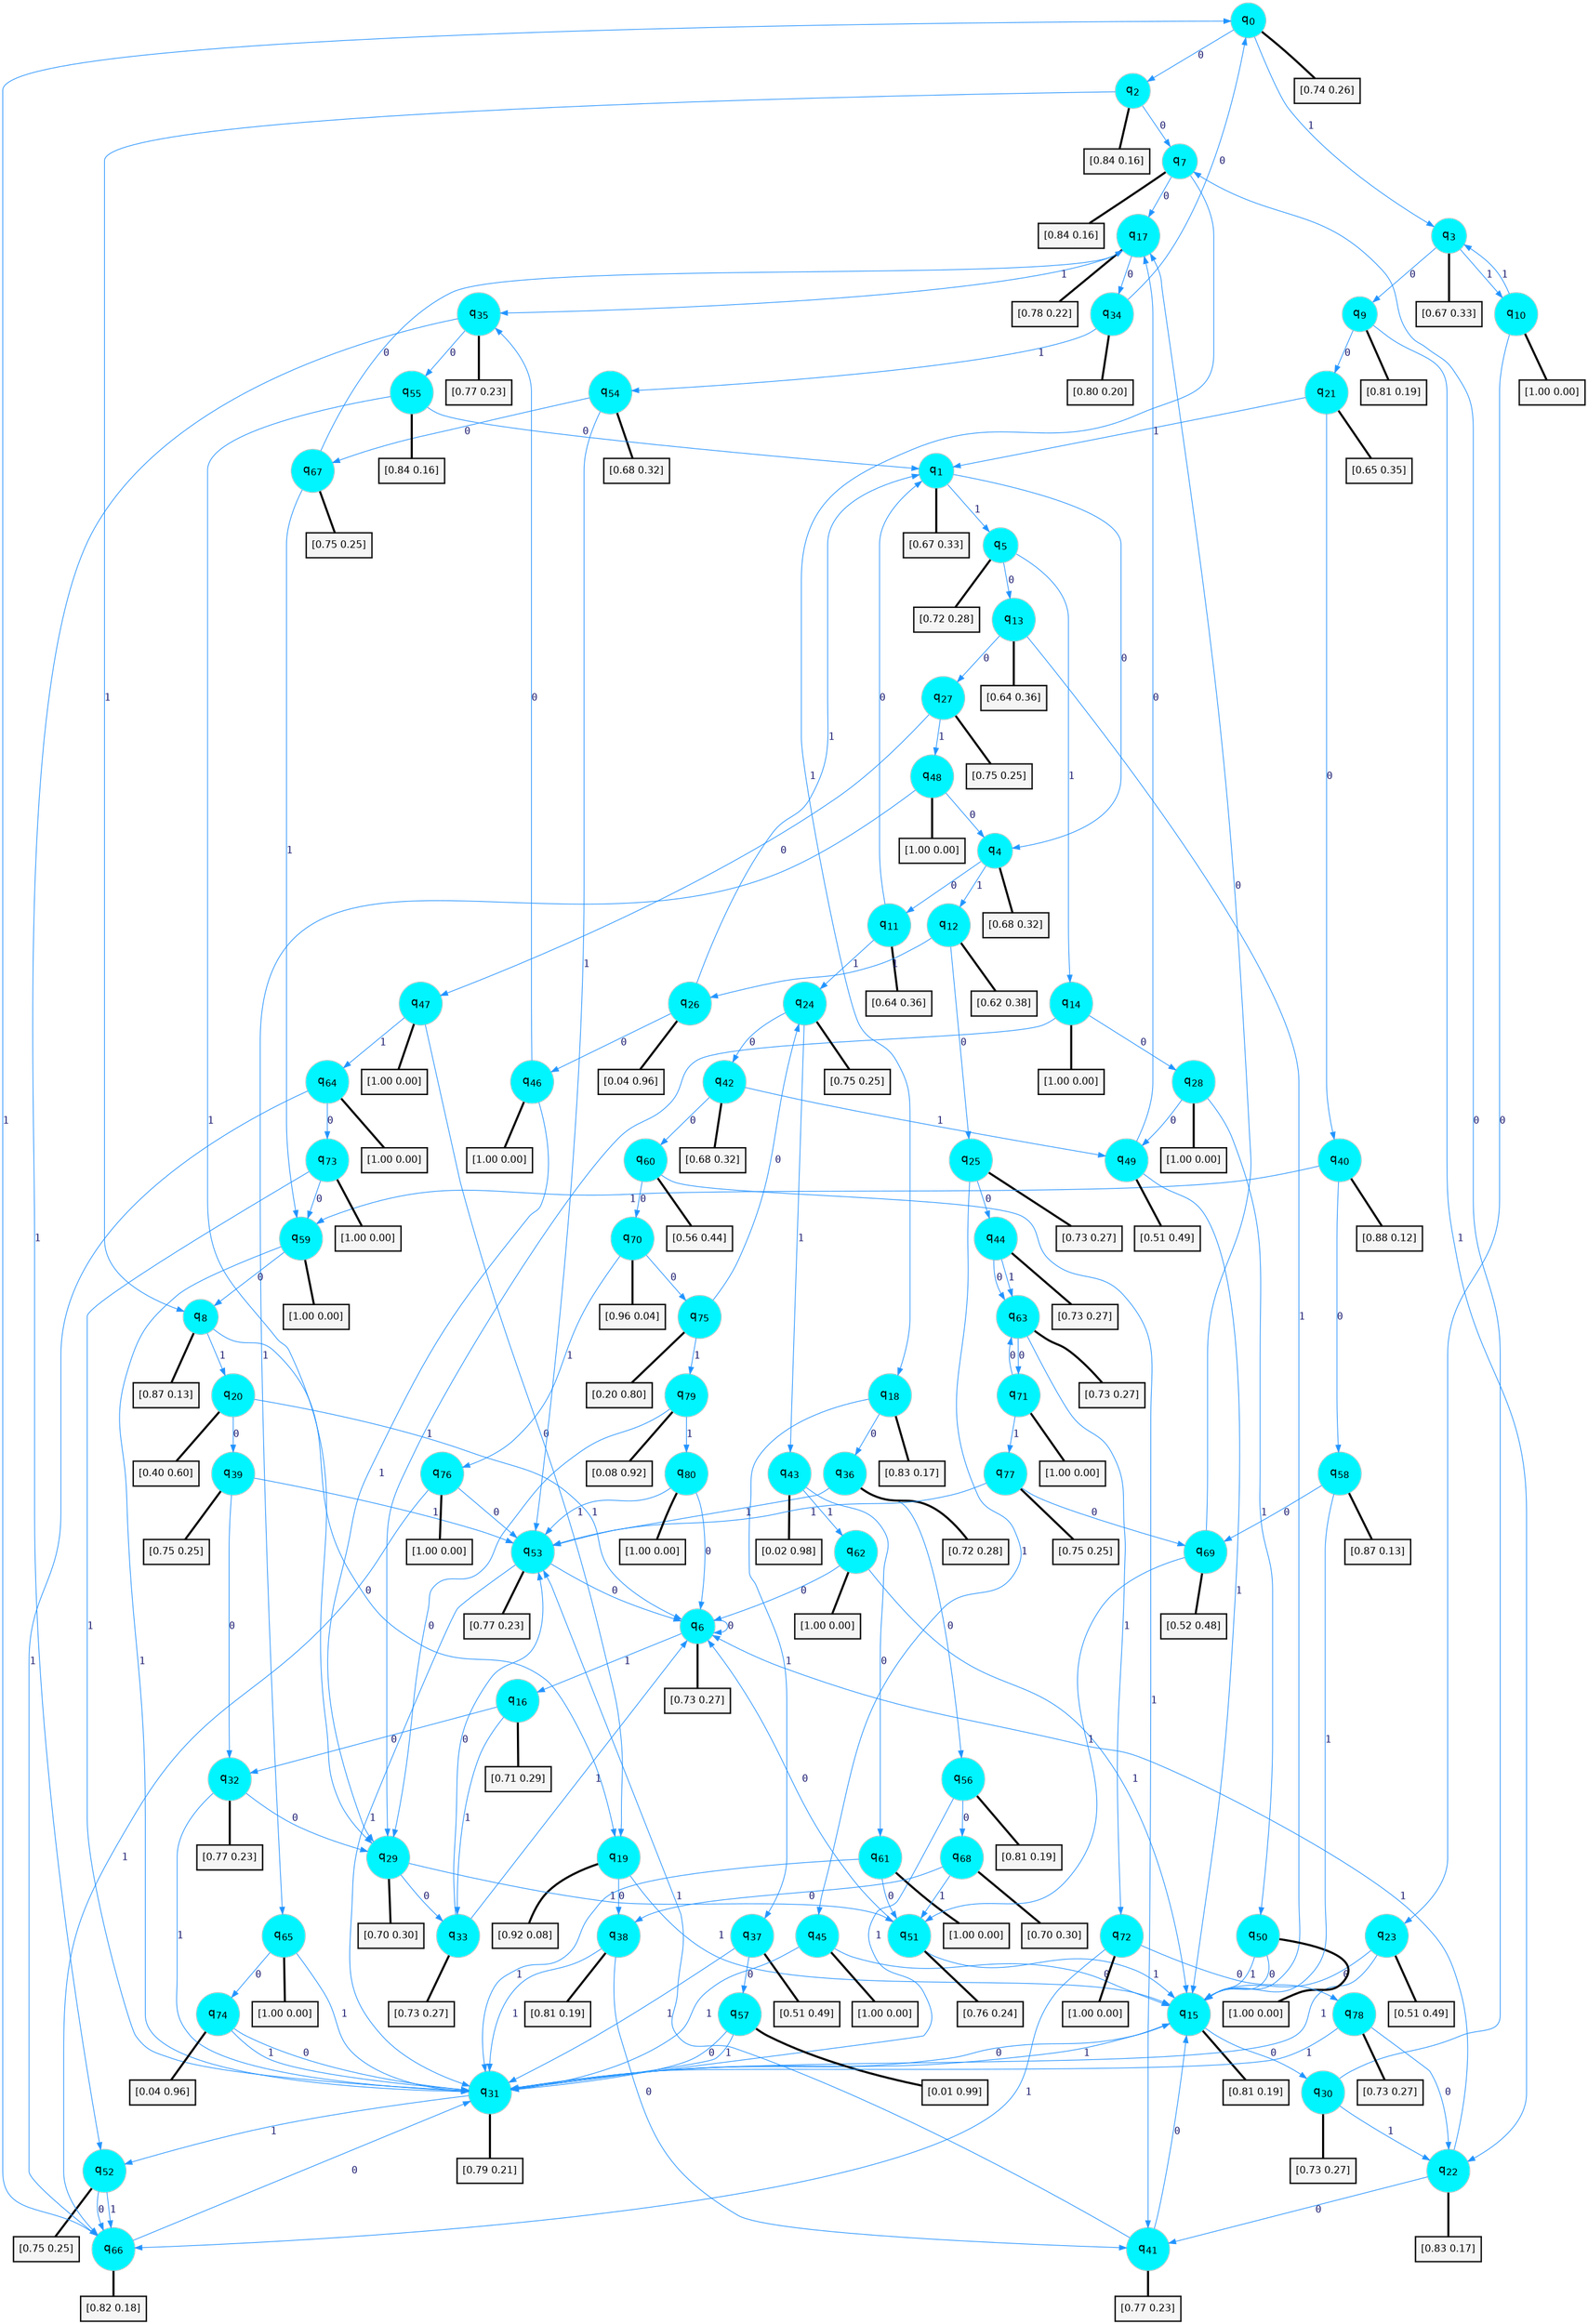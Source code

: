 digraph G {
graph [
bgcolor=transparent, dpi=300, rankdir=TD, size="40,25"];
node [
color=gray, fillcolor=turquoise1, fontcolor=black, fontname=Helvetica, fontsize=16, fontweight=bold, shape=circle, style=filled];
edge [
arrowsize=1, color=dodgerblue1, fontcolor=midnightblue, fontname=courier, fontweight=bold, penwidth=1, style=solid, weight=20];
0[label=<q<SUB>0</SUB>>];
1[label=<q<SUB>1</SUB>>];
2[label=<q<SUB>2</SUB>>];
3[label=<q<SUB>3</SUB>>];
4[label=<q<SUB>4</SUB>>];
5[label=<q<SUB>5</SUB>>];
6[label=<q<SUB>6</SUB>>];
7[label=<q<SUB>7</SUB>>];
8[label=<q<SUB>8</SUB>>];
9[label=<q<SUB>9</SUB>>];
10[label=<q<SUB>10</SUB>>];
11[label=<q<SUB>11</SUB>>];
12[label=<q<SUB>12</SUB>>];
13[label=<q<SUB>13</SUB>>];
14[label=<q<SUB>14</SUB>>];
15[label=<q<SUB>15</SUB>>];
16[label=<q<SUB>16</SUB>>];
17[label=<q<SUB>17</SUB>>];
18[label=<q<SUB>18</SUB>>];
19[label=<q<SUB>19</SUB>>];
20[label=<q<SUB>20</SUB>>];
21[label=<q<SUB>21</SUB>>];
22[label=<q<SUB>22</SUB>>];
23[label=<q<SUB>23</SUB>>];
24[label=<q<SUB>24</SUB>>];
25[label=<q<SUB>25</SUB>>];
26[label=<q<SUB>26</SUB>>];
27[label=<q<SUB>27</SUB>>];
28[label=<q<SUB>28</SUB>>];
29[label=<q<SUB>29</SUB>>];
30[label=<q<SUB>30</SUB>>];
31[label=<q<SUB>31</SUB>>];
32[label=<q<SUB>32</SUB>>];
33[label=<q<SUB>33</SUB>>];
34[label=<q<SUB>34</SUB>>];
35[label=<q<SUB>35</SUB>>];
36[label=<q<SUB>36</SUB>>];
37[label=<q<SUB>37</SUB>>];
38[label=<q<SUB>38</SUB>>];
39[label=<q<SUB>39</SUB>>];
40[label=<q<SUB>40</SUB>>];
41[label=<q<SUB>41</SUB>>];
42[label=<q<SUB>42</SUB>>];
43[label=<q<SUB>43</SUB>>];
44[label=<q<SUB>44</SUB>>];
45[label=<q<SUB>45</SUB>>];
46[label=<q<SUB>46</SUB>>];
47[label=<q<SUB>47</SUB>>];
48[label=<q<SUB>48</SUB>>];
49[label=<q<SUB>49</SUB>>];
50[label=<q<SUB>50</SUB>>];
51[label=<q<SUB>51</SUB>>];
52[label=<q<SUB>52</SUB>>];
53[label=<q<SUB>53</SUB>>];
54[label=<q<SUB>54</SUB>>];
55[label=<q<SUB>55</SUB>>];
56[label=<q<SUB>56</SUB>>];
57[label=<q<SUB>57</SUB>>];
58[label=<q<SUB>58</SUB>>];
59[label=<q<SUB>59</SUB>>];
60[label=<q<SUB>60</SUB>>];
61[label=<q<SUB>61</SUB>>];
62[label=<q<SUB>62</SUB>>];
63[label=<q<SUB>63</SUB>>];
64[label=<q<SUB>64</SUB>>];
65[label=<q<SUB>65</SUB>>];
66[label=<q<SUB>66</SUB>>];
67[label=<q<SUB>67</SUB>>];
68[label=<q<SUB>68</SUB>>];
69[label=<q<SUB>69</SUB>>];
70[label=<q<SUB>70</SUB>>];
71[label=<q<SUB>71</SUB>>];
72[label=<q<SUB>72</SUB>>];
73[label=<q<SUB>73</SUB>>];
74[label=<q<SUB>74</SUB>>];
75[label=<q<SUB>75</SUB>>];
76[label=<q<SUB>76</SUB>>];
77[label=<q<SUB>77</SUB>>];
78[label=<q<SUB>78</SUB>>];
79[label=<q<SUB>79</SUB>>];
80[label=<q<SUB>80</SUB>>];
81[label="[0.74 0.26]", shape=box,fontcolor=black, fontname=Helvetica, fontsize=14, penwidth=2, fillcolor=whitesmoke,color=black];
82[label="[0.67 0.33]", shape=box,fontcolor=black, fontname=Helvetica, fontsize=14, penwidth=2, fillcolor=whitesmoke,color=black];
83[label="[0.84 0.16]", shape=box,fontcolor=black, fontname=Helvetica, fontsize=14, penwidth=2, fillcolor=whitesmoke,color=black];
84[label="[0.67 0.33]", shape=box,fontcolor=black, fontname=Helvetica, fontsize=14, penwidth=2, fillcolor=whitesmoke,color=black];
85[label="[0.68 0.32]", shape=box,fontcolor=black, fontname=Helvetica, fontsize=14, penwidth=2, fillcolor=whitesmoke,color=black];
86[label="[0.72 0.28]", shape=box,fontcolor=black, fontname=Helvetica, fontsize=14, penwidth=2, fillcolor=whitesmoke,color=black];
87[label="[0.73 0.27]", shape=box,fontcolor=black, fontname=Helvetica, fontsize=14, penwidth=2, fillcolor=whitesmoke,color=black];
88[label="[0.84 0.16]", shape=box,fontcolor=black, fontname=Helvetica, fontsize=14, penwidth=2, fillcolor=whitesmoke,color=black];
89[label="[0.87 0.13]", shape=box,fontcolor=black, fontname=Helvetica, fontsize=14, penwidth=2, fillcolor=whitesmoke,color=black];
90[label="[0.81 0.19]", shape=box,fontcolor=black, fontname=Helvetica, fontsize=14, penwidth=2, fillcolor=whitesmoke,color=black];
91[label="[1.00 0.00]", shape=box,fontcolor=black, fontname=Helvetica, fontsize=14, penwidth=2, fillcolor=whitesmoke,color=black];
92[label="[0.64 0.36]", shape=box,fontcolor=black, fontname=Helvetica, fontsize=14, penwidth=2, fillcolor=whitesmoke,color=black];
93[label="[0.62 0.38]", shape=box,fontcolor=black, fontname=Helvetica, fontsize=14, penwidth=2, fillcolor=whitesmoke,color=black];
94[label="[0.64 0.36]", shape=box,fontcolor=black, fontname=Helvetica, fontsize=14, penwidth=2, fillcolor=whitesmoke,color=black];
95[label="[1.00 0.00]", shape=box,fontcolor=black, fontname=Helvetica, fontsize=14, penwidth=2, fillcolor=whitesmoke,color=black];
96[label="[0.81 0.19]", shape=box,fontcolor=black, fontname=Helvetica, fontsize=14, penwidth=2, fillcolor=whitesmoke,color=black];
97[label="[0.71 0.29]", shape=box,fontcolor=black, fontname=Helvetica, fontsize=14, penwidth=2, fillcolor=whitesmoke,color=black];
98[label="[0.78 0.22]", shape=box,fontcolor=black, fontname=Helvetica, fontsize=14, penwidth=2, fillcolor=whitesmoke,color=black];
99[label="[0.83 0.17]", shape=box,fontcolor=black, fontname=Helvetica, fontsize=14, penwidth=2, fillcolor=whitesmoke,color=black];
100[label="[0.92 0.08]", shape=box,fontcolor=black, fontname=Helvetica, fontsize=14, penwidth=2, fillcolor=whitesmoke,color=black];
101[label="[0.40 0.60]", shape=box,fontcolor=black, fontname=Helvetica, fontsize=14, penwidth=2, fillcolor=whitesmoke,color=black];
102[label="[0.65 0.35]", shape=box,fontcolor=black, fontname=Helvetica, fontsize=14, penwidth=2, fillcolor=whitesmoke,color=black];
103[label="[0.83 0.17]", shape=box,fontcolor=black, fontname=Helvetica, fontsize=14, penwidth=2, fillcolor=whitesmoke,color=black];
104[label="[0.51 0.49]", shape=box,fontcolor=black, fontname=Helvetica, fontsize=14, penwidth=2, fillcolor=whitesmoke,color=black];
105[label="[0.75 0.25]", shape=box,fontcolor=black, fontname=Helvetica, fontsize=14, penwidth=2, fillcolor=whitesmoke,color=black];
106[label="[0.73 0.27]", shape=box,fontcolor=black, fontname=Helvetica, fontsize=14, penwidth=2, fillcolor=whitesmoke,color=black];
107[label="[0.04 0.96]", shape=box,fontcolor=black, fontname=Helvetica, fontsize=14, penwidth=2, fillcolor=whitesmoke,color=black];
108[label="[0.75 0.25]", shape=box,fontcolor=black, fontname=Helvetica, fontsize=14, penwidth=2, fillcolor=whitesmoke,color=black];
109[label="[1.00 0.00]", shape=box,fontcolor=black, fontname=Helvetica, fontsize=14, penwidth=2, fillcolor=whitesmoke,color=black];
110[label="[0.70 0.30]", shape=box,fontcolor=black, fontname=Helvetica, fontsize=14, penwidth=2, fillcolor=whitesmoke,color=black];
111[label="[0.73 0.27]", shape=box,fontcolor=black, fontname=Helvetica, fontsize=14, penwidth=2, fillcolor=whitesmoke,color=black];
112[label="[0.79 0.21]", shape=box,fontcolor=black, fontname=Helvetica, fontsize=14, penwidth=2, fillcolor=whitesmoke,color=black];
113[label="[0.77 0.23]", shape=box,fontcolor=black, fontname=Helvetica, fontsize=14, penwidth=2, fillcolor=whitesmoke,color=black];
114[label="[0.73 0.27]", shape=box,fontcolor=black, fontname=Helvetica, fontsize=14, penwidth=2, fillcolor=whitesmoke,color=black];
115[label="[0.80 0.20]", shape=box,fontcolor=black, fontname=Helvetica, fontsize=14, penwidth=2, fillcolor=whitesmoke,color=black];
116[label="[0.77 0.23]", shape=box,fontcolor=black, fontname=Helvetica, fontsize=14, penwidth=2, fillcolor=whitesmoke,color=black];
117[label="[0.72 0.28]", shape=box,fontcolor=black, fontname=Helvetica, fontsize=14, penwidth=2, fillcolor=whitesmoke,color=black];
118[label="[0.51 0.49]", shape=box,fontcolor=black, fontname=Helvetica, fontsize=14, penwidth=2, fillcolor=whitesmoke,color=black];
119[label="[0.81 0.19]", shape=box,fontcolor=black, fontname=Helvetica, fontsize=14, penwidth=2, fillcolor=whitesmoke,color=black];
120[label="[0.75 0.25]", shape=box,fontcolor=black, fontname=Helvetica, fontsize=14, penwidth=2, fillcolor=whitesmoke,color=black];
121[label="[0.88 0.12]", shape=box,fontcolor=black, fontname=Helvetica, fontsize=14, penwidth=2, fillcolor=whitesmoke,color=black];
122[label="[0.77 0.23]", shape=box,fontcolor=black, fontname=Helvetica, fontsize=14, penwidth=2, fillcolor=whitesmoke,color=black];
123[label="[0.68 0.32]", shape=box,fontcolor=black, fontname=Helvetica, fontsize=14, penwidth=2, fillcolor=whitesmoke,color=black];
124[label="[0.02 0.98]", shape=box,fontcolor=black, fontname=Helvetica, fontsize=14, penwidth=2, fillcolor=whitesmoke,color=black];
125[label="[0.73 0.27]", shape=box,fontcolor=black, fontname=Helvetica, fontsize=14, penwidth=2, fillcolor=whitesmoke,color=black];
126[label="[1.00 0.00]", shape=box,fontcolor=black, fontname=Helvetica, fontsize=14, penwidth=2, fillcolor=whitesmoke,color=black];
127[label="[1.00 0.00]", shape=box,fontcolor=black, fontname=Helvetica, fontsize=14, penwidth=2, fillcolor=whitesmoke,color=black];
128[label="[1.00 0.00]", shape=box,fontcolor=black, fontname=Helvetica, fontsize=14, penwidth=2, fillcolor=whitesmoke,color=black];
129[label="[1.00 0.00]", shape=box,fontcolor=black, fontname=Helvetica, fontsize=14, penwidth=2, fillcolor=whitesmoke,color=black];
130[label="[0.51 0.49]", shape=box,fontcolor=black, fontname=Helvetica, fontsize=14, penwidth=2, fillcolor=whitesmoke,color=black];
131[label="[1.00 0.00]", shape=box,fontcolor=black, fontname=Helvetica, fontsize=14, penwidth=2, fillcolor=whitesmoke,color=black];
132[label="[0.76 0.24]", shape=box,fontcolor=black, fontname=Helvetica, fontsize=14, penwidth=2, fillcolor=whitesmoke,color=black];
133[label="[0.75 0.25]", shape=box,fontcolor=black, fontname=Helvetica, fontsize=14, penwidth=2, fillcolor=whitesmoke,color=black];
134[label="[0.77 0.23]", shape=box,fontcolor=black, fontname=Helvetica, fontsize=14, penwidth=2, fillcolor=whitesmoke,color=black];
135[label="[0.68 0.32]", shape=box,fontcolor=black, fontname=Helvetica, fontsize=14, penwidth=2, fillcolor=whitesmoke,color=black];
136[label="[0.84 0.16]", shape=box,fontcolor=black, fontname=Helvetica, fontsize=14, penwidth=2, fillcolor=whitesmoke,color=black];
137[label="[0.81 0.19]", shape=box,fontcolor=black, fontname=Helvetica, fontsize=14, penwidth=2, fillcolor=whitesmoke,color=black];
138[label="[0.01 0.99]", shape=box,fontcolor=black, fontname=Helvetica, fontsize=14, penwidth=2, fillcolor=whitesmoke,color=black];
139[label="[0.87 0.13]", shape=box,fontcolor=black, fontname=Helvetica, fontsize=14, penwidth=2, fillcolor=whitesmoke,color=black];
140[label="[1.00 0.00]", shape=box,fontcolor=black, fontname=Helvetica, fontsize=14, penwidth=2, fillcolor=whitesmoke,color=black];
141[label="[0.56 0.44]", shape=box,fontcolor=black, fontname=Helvetica, fontsize=14, penwidth=2, fillcolor=whitesmoke,color=black];
142[label="[1.00 0.00]", shape=box,fontcolor=black, fontname=Helvetica, fontsize=14, penwidth=2, fillcolor=whitesmoke,color=black];
143[label="[1.00 0.00]", shape=box,fontcolor=black, fontname=Helvetica, fontsize=14, penwidth=2, fillcolor=whitesmoke,color=black];
144[label="[0.73 0.27]", shape=box,fontcolor=black, fontname=Helvetica, fontsize=14, penwidth=2, fillcolor=whitesmoke,color=black];
145[label="[1.00 0.00]", shape=box,fontcolor=black, fontname=Helvetica, fontsize=14, penwidth=2, fillcolor=whitesmoke,color=black];
146[label="[1.00 0.00]", shape=box,fontcolor=black, fontname=Helvetica, fontsize=14, penwidth=2, fillcolor=whitesmoke,color=black];
147[label="[0.82 0.18]", shape=box,fontcolor=black, fontname=Helvetica, fontsize=14, penwidth=2, fillcolor=whitesmoke,color=black];
148[label="[0.75 0.25]", shape=box,fontcolor=black, fontname=Helvetica, fontsize=14, penwidth=2, fillcolor=whitesmoke,color=black];
149[label="[0.70 0.30]", shape=box,fontcolor=black, fontname=Helvetica, fontsize=14, penwidth=2, fillcolor=whitesmoke,color=black];
150[label="[0.52 0.48]", shape=box,fontcolor=black, fontname=Helvetica, fontsize=14, penwidth=2, fillcolor=whitesmoke,color=black];
151[label="[0.96 0.04]", shape=box,fontcolor=black, fontname=Helvetica, fontsize=14, penwidth=2, fillcolor=whitesmoke,color=black];
152[label="[1.00 0.00]", shape=box,fontcolor=black, fontname=Helvetica, fontsize=14, penwidth=2, fillcolor=whitesmoke,color=black];
153[label="[1.00 0.00]", shape=box,fontcolor=black, fontname=Helvetica, fontsize=14, penwidth=2, fillcolor=whitesmoke,color=black];
154[label="[1.00 0.00]", shape=box,fontcolor=black, fontname=Helvetica, fontsize=14, penwidth=2, fillcolor=whitesmoke,color=black];
155[label="[0.04 0.96]", shape=box,fontcolor=black, fontname=Helvetica, fontsize=14, penwidth=2, fillcolor=whitesmoke,color=black];
156[label="[0.20 0.80]", shape=box,fontcolor=black, fontname=Helvetica, fontsize=14, penwidth=2, fillcolor=whitesmoke,color=black];
157[label="[1.00 0.00]", shape=box,fontcolor=black, fontname=Helvetica, fontsize=14, penwidth=2, fillcolor=whitesmoke,color=black];
158[label="[0.75 0.25]", shape=box,fontcolor=black, fontname=Helvetica, fontsize=14, penwidth=2, fillcolor=whitesmoke,color=black];
159[label="[0.73 0.27]", shape=box,fontcolor=black, fontname=Helvetica, fontsize=14, penwidth=2, fillcolor=whitesmoke,color=black];
160[label="[0.08 0.92]", shape=box,fontcolor=black, fontname=Helvetica, fontsize=14, penwidth=2, fillcolor=whitesmoke,color=black];
161[label="[1.00 0.00]", shape=box,fontcolor=black, fontname=Helvetica, fontsize=14, penwidth=2, fillcolor=whitesmoke,color=black];
0->2 [label=0];
0->3 [label=1];
0->81 [arrowhead=none, penwidth=3,color=black];
1->4 [label=0];
1->5 [label=1];
1->82 [arrowhead=none, penwidth=3,color=black];
2->7 [label=0];
2->8 [label=1];
2->83 [arrowhead=none, penwidth=3,color=black];
3->9 [label=0];
3->10 [label=1];
3->84 [arrowhead=none, penwidth=3,color=black];
4->11 [label=0];
4->12 [label=1];
4->85 [arrowhead=none, penwidth=3,color=black];
5->13 [label=0];
5->14 [label=1];
5->86 [arrowhead=none, penwidth=3,color=black];
6->6 [label=0];
6->16 [label=1];
6->87 [arrowhead=none, penwidth=3,color=black];
7->17 [label=0];
7->18 [label=1];
7->88 [arrowhead=none, penwidth=3,color=black];
8->19 [label=0];
8->20 [label=1];
8->89 [arrowhead=none, penwidth=3,color=black];
9->21 [label=0];
9->22 [label=1];
9->90 [arrowhead=none, penwidth=3,color=black];
10->23 [label=0];
10->3 [label=1];
10->91 [arrowhead=none, penwidth=3,color=black];
11->1 [label=0];
11->24 [label=1];
11->92 [arrowhead=none, penwidth=3,color=black];
12->25 [label=0];
12->26 [label=1];
12->93 [arrowhead=none, penwidth=3,color=black];
13->27 [label=0];
13->15 [label=1];
13->94 [arrowhead=none, penwidth=3,color=black];
14->28 [label=0];
14->29 [label=1];
14->95 [arrowhead=none, penwidth=3,color=black];
15->30 [label=0];
15->31 [label=1];
15->96 [arrowhead=none, penwidth=3,color=black];
16->32 [label=0];
16->33 [label=1];
16->97 [arrowhead=none, penwidth=3,color=black];
17->34 [label=0];
17->35 [label=1];
17->98 [arrowhead=none, penwidth=3,color=black];
18->36 [label=0];
18->37 [label=1];
18->99 [arrowhead=none, penwidth=3,color=black];
19->38 [label=0];
19->15 [label=1];
19->100 [arrowhead=none, penwidth=3,color=black];
20->39 [label=0];
20->6 [label=1];
20->101 [arrowhead=none, penwidth=3,color=black];
21->40 [label=0];
21->1 [label=1];
21->102 [arrowhead=none, penwidth=3,color=black];
22->41 [label=0];
22->6 [label=1];
22->103 [arrowhead=none, penwidth=3,color=black];
23->15 [label=0];
23->31 [label=1];
23->104 [arrowhead=none, penwidth=3,color=black];
24->42 [label=0];
24->43 [label=1];
24->105 [arrowhead=none, penwidth=3,color=black];
25->44 [label=0];
25->45 [label=1];
25->106 [arrowhead=none, penwidth=3,color=black];
26->46 [label=0];
26->1 [label=1];
26->107 [arrowhead=none, penwidth=3,color=black];
27->47 [label=0];
27->48 [label=1];
27->108 [arrowhead=none, penwidth=3,color=black];
28->49 [label=0];
28->50 [label=1];
28->109 [arrowhead=none, penwidth=3,color=black];
29->33 [label=0];
29->51 [label=1];
29->110 [arrowhead=none, penwidth=3,color=black];
30->7 [label=0];
30->22 [label=1];
30->111 [arrowhead=none, penwidth=3,color=black];
31->15 [label=0];
31->52 [label=1];
31->112 [arrowhead=none, penwidth=3,color=black];
32->29 [label=0];
32->31 [label=1];
32->113 [arrowhead=none, penwidth=3,color=black];
33->53 [label=0];
33->6 [label=1];
33->114 [arrowhead=none, penwidth=3,color=black];
34->0 [label=0];
34->54 [label=1];
34->115 [arrowhead=none, penwidth=3,color=black];
35->55 [label=0];
35->52 [label=1];
35->116 [arrowhead=none, penwidth=3,color=black];
36->56 [label=0];
36->53 [label=1];
36->117 [arrowhead=none, penwidth=3,color=black];
37->57 [label=0];
37->31 [label=1];
37->118 [arrowhead=none, penwidth=3,color=black];
38->41 [label=0];
38->31 [label=1];
38->119 [arrowhead=none, penwidth=3,color=black];
39->32 [label=0];
39->53 [label=1];
39->120 [arrowhead=none, penwidth=3,color=black];
40->58 [label=0];
40->59 [label=1];
40->121 [arrowhead=none, penwidth=3,color=black];
41->15 [label=0];
41->53 [label=1];
41->122 [arrowhead=none, penwidth=3,color=black];
42->60 [label=0];
42->49 [label=1];
42->123 [arrowhead=none, penwidth=3,color=black];
43->61 [label=0];
43->62 [label=1];
43->124 [arrowhead=none, penwidth=3,color=black];
44->63 [label=0];
44->63 [label=1];
44->125 [arrowhead=none, penwidth=3,color=black];
45->15 [label=0];
45->31 [label=1];
45->126 [arrowhead=none, penwidth=3,color=black];
46->35 [label=0];
46->29 [label=1];
46->127 [arrowhead=none, penwidth=3,color=black];
47->19 [label=0];
47->64 [label=1];
47->128 [arrowhead=none, penwidth=3,color=black];
48->4 [label=0];
48->65 [label=1];
48->129 [arrowhead=none, penwidth=3,color=black];
49->17 [label=0];
49->15 [label=1];
49->130 [arrowhead=none, penwidth=3,color=black];
50->15 [label=0];
50->15 [label=1];
50->131 [arrowhead=none, penwidth=3,color=black];
51->6 [label=0];
51->15 [label=1];
51->132 [arrowhead=none, penwidth=3,color=black];
52->66 [label=0];
52->66 [label=1];
52->133 [arrowhead=none, penwidth=3,color=black];
53->6 [label=0];
53->31 [label=1];
53->134 [arrowhead=none, penwidth=3,color=black];
54->67 [label=0];
54->53 [label=1];
54->135 [arrowhead=none, penwidth=3,color=black];
55->1 [label=0];
55->29 [label=1];
55->136 [arrowhead=none, penwidth=3,color=black];
56->68 [label=0];
56->31 [label=1];
56->137 [arrowhead=none, penwidth=3,color=black];
57->31 [label=0];
57->31 [label=1];
57->138 [arrowhead=none, penwidth=3,color=black];
58->69 [label=0];
58->15 [label=1];
58->139 [arrowhead=none, penwidth=3,color=black];
59->8 [label=0];
59->31 [label=1];
59->140 [arrowhead=none, penwidth=3,color=black];
60->70 [label=0];
60->41 [label=1];
60->141 [arrowhead=none, penwidth=3,color=black];
61->51 [label=0];
61->31 [label=1];
61->142 [arrowhead=none, penwidth=3,color=black];
62->6 [label=0];
62->15 [label=1];
62->143 [arrowhead=none, penwidth=3,color=black];
63->71 [label=0];
63->72 [label=1];
63->144 [arrowhead=none, penwidth=3,color=black];
64->73 [label=0];
64->66 [label=1];
64->145 [arrowhead=none, penwidth=3,color=black];
65->74 [label=0];
65->31 [label=1];
65->146 [arrowhead=none, penwidth=3,color=black];
66->31 [label=0];
66->0 [label=1];
66->147 [arrowhead=none, penwidth=3,color=black];
67->17 [label=0];
67->59 [label=1];
67->148 [arrowhead=none, penwidth=3,color=black];
68->38 [label=0];
68->51 [label=1];
68->149 [arrowhead=none, penwidth=3,color=black];
69->17 [label=0];
69->51 [label=1];
69->150 [arrowhead=none, penwidth=3,color=black];
70->75 [label=0];
70->76 [label=1];
70->151 [arrowhead=none, penwidth=3,color=black];
71->63 [label=0];
71->77 [label=1];
71->152 [arrowhead=none, penwidth=3,color=black];
72->78 [label=0];
72->66 [label=1];
72->153 [arrowhead=none, penwidth=3,color=black];
73->59 [label=0];
73->31 [label=1];
73->154 [arrowhead=none, penwidth=3,color=black];
74->31 [label=0];
74->31 [label=1];
74->155 [arrowhead=none, penwidth=3,color=black];
75->24 [label=0];
75->79 [label=1];
75->156 [arrowhead=none, penwidth=3,color=black];
76->53 [label=0];
76->66 [label=1];
76->157 [arrowhead=none, penwidth=3,color=black];
77->69 [label=0];
77->53 [label=1];
77->158 [arrowhead=none, penwidth=3,color=black];
78->22 [label=0];
78->31 [label=1];
78->159 [arrowhead=none, penwidth=3,color=black];
79->29 [label=0];
79->80 [label=1];
79->160 [arrowhead=none, penwidth=3,color=black];
80->6 [label=0];
80->53 [label=1];
80->161 [arrowhead=none, penwidth=3,color=black];
}
